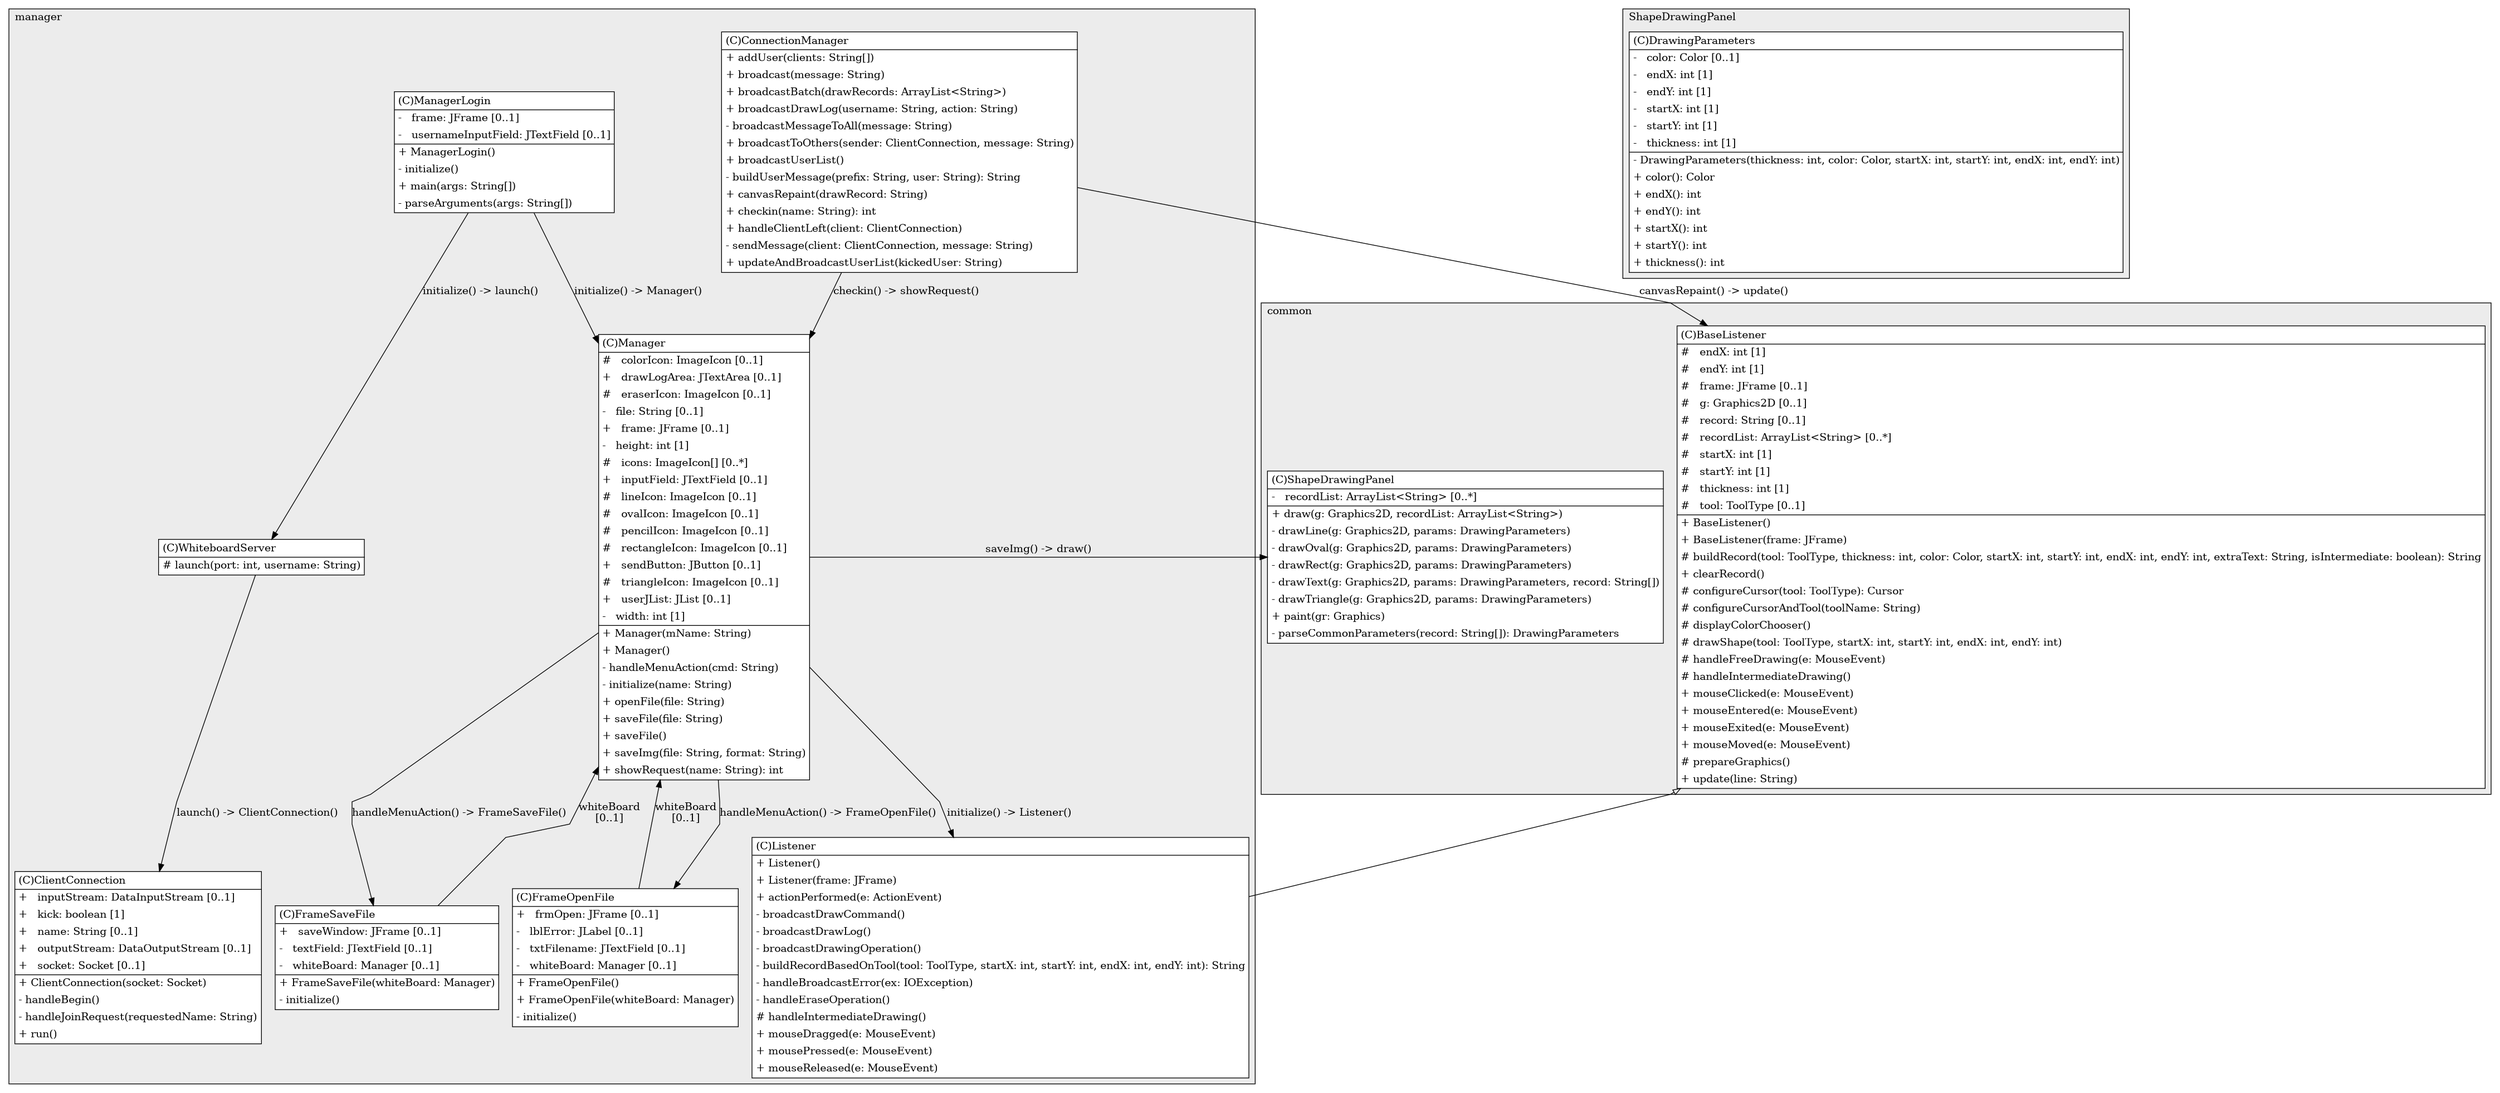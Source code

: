 @startuml

/' diagram meta data start
config=StructureConfiguration;
{
  "projectClassification": {
    "searchMode": "OpenProject", // OpenProject, AllProjects
    "includedProjects": "",
    "pathEndKeywords": "*.impl",
    "isClientPath": "",
    "isClientName": "",
    "isTestPath": "",
    "isTestName": "",
    "isMappingPath": "",
    "isMappingName": "",
    "isDataAccessPath": "",
    "isDataAccessName": "",
    "isDataStructurePath": "",
    "isDataStructureName": "",
    "isInterfaceStructuresPath": "",
    "isInterfaceStructuresName": "",
    "isEntryPointPath": "",
    "isEntryPointName": "",
    "treatFinalFieldsAsMandatory": false
  },
  "graphRestriction": {
    "classPackageExcludeFilter": "",
    "classPackageIncludeFilter": "",
    "classNameExcludeFilter": "",
    "classNameIncludeFilter": "",
    "methodNameExcludeFilter": "",
    "methodNameIncludeFilter": "",
    "removeByInheritance": "", // inheritance/annotation based filtering is done in a second step
    "removeByAnnotation": "",
    "removeByClassPackage": "", // cleanup the graph after inheritance/annotation based filtering is done
    "removeByClassName": "",
    "cutMappings": false,
    "cutEnum": true,
    "cutTests": true,
    "cutClient": false,
    "cutDataAccess": false,
    "cutInterfaceStructures": false,
    "cutDataStructures": false,
    "cutGetterAndSetter": true,
    "cutConstructors": false
  },
  "graphTraversal": {
    "forwardDepth": 300,
    "backwardDepth": 300,
    "classPackageExcludeFilter": "",
    "classPackageIncludeFilter": "",
    "classNameExcludeFilter": "",
    "classNameIncludeFilter": "",
    "methodNameExcludeFilter": "",
    "methodNameIncludeFilter": "",
    "hideMappings": false,
    "hideDataStructures": false,
    "hidePrivateMethods": true,
    "hideInterfaceCalls": true, // indirection: implementation -> interface (is hidden) -> implementation
    "onlyShowApplicationEntryPoints": false, // root node is included
    "useMethodCallsForStructureDiagram": "BothDirections" // ForwardOnly, BothDirections, No
  },
  "details": {
    "aggregation": "GroupByClass", // ByClass, GroupByClass, None
    "showClassGenericTypes": true,
    "showMethods": true,
    "showMethodParameterNames": true,
    "showMethodParameterTypes": true,
    "showMethodReturnType": true,
    "showPackageLevels": 6,
    "showDetailedClassStructure": true
  },
  "rootClass": "manager.ManagerLogin",
  "extensionCallbackMethod": "" // qualified.class.name#methodName - signature: public static String method(String)
}
diagram meta data end '/



digraph g {
    rankdir="TB"
    splines=polyline
    

'nodes 
subgraph cluster_1354814997 { 
   	label=common
	labeljust=l
	fillcolor="#ececec"
	style=filled
   
   BaseListener1354814997[
	label=<<TABLE BORDER="1" CELLBORDER="0" CELLPADDING="4" CELLSPACING="0">
<TR><TD ALIGN="LEFT" >(C)BaseListener</TD></TR>
<HR/>
<TR><TD ALIGN="LEFT" >#   endX: int [1]</TD></TR>
<TR><TD ALIGN="LEFT" >#   endY: int [1]</TD></TR>
<TR><TD ALIGN="LEFT" >#   frame: JFrame [0..1]</TD></TR>
<TR><TD ALIGN="LEFT" >#   g: Graphics2D [0..1]</TD></TR>
<TR><TD ALIGN="LEFT" >#   record: String [0..1]</TD></TR>
<TR><TD ALIGN="LEFT" >#   recordList: ArrayList&lt;String&gt; [0..*]</TD></TR>
<TR><TD ALIGN="LEFT" >#   startX: int [1]</TD></TR>
<TR><TD ALIGN="LEFT" >#   startY: int [1]</TD></TR>
<TR><TD ALIGN="LEFT" >#   thickness: int [1]</TD></TR>
<TR><TD ALIGN="LEFT" >#   tool: ToolType [0..1]</TD></TR>
<HR/>
<TR><TD ALIGN="LEFT" >+ BaseListener()</TD></TR>
<TR><TD ALIGN="LEFT" >+ BaseListener(frame: JFrame)</TD></TR>
<TR><TD ALIGN="LEFT" ># buildRecord(tool: ToolType, thickness: int, color: Color, startX: int, startY: int, endX: int, endY: int, extraText: String, isIntermediate: boolean): String</TD></TR>
<TR><TD ALIGN="LEFT" >+ clearRecord()</TD></TR>
<TR><TD ALIGN="LEFT" ># configureCursor(tool: ToolType): Cursor</TD></TR>
<TR><TD ALIGN="LEFT" ># configureCursorAndTool(toolName: String)</TD></TR>
<TR><TD ALIGN="LEFT" ># displayColorChooser()</TD></TR>
<TR><TD ALIGN="LEFT" ># drawShape(tool: ToolType, startX: int, startY: int, endX: int, endY: int)</TD></TR>
<TR><TD ALIGN="LEFT" ># handleFreeDrawing(e: MouseEvent)</TD></TR>
<TR><TD ALIGN="LEFT" ># handleIntermediateDrawing()</TD></TR>
<TR><TD ALIGN="LEFT" >+ mouseClicked(e: MouseEvent)</TD></TR>
<TR><TD ALIGN="LEFT" >+ mouseEntered(e: MouseEvent)</TD></TR>
<TR><TD ALIGN="LEFT" >+ mouseExited(e: MouseEvent)</TD></TR>
<TR><TD ALIGN="LEFT" >+ mouseMoved(e: MouseEvent)</TD></TR>
<TR><TD ALIGN="LEFT" ># prepareGraphics()</TD></TR>
<TR><TD ALIGN="LEFT" >+ update(line: String)</TD></TR>
</TABLE>>
	style=filled
	margin=0
	shape=plaintext
	fillcolor="#FFFFFF"
];

ShapeDrawingPanel1354814997[
	label=<<TABLE BORDER="1" CELLBORDER="0" CELLPADDING="4" CELLSPACING="0">
<TR><TD ALIGN="LEFT" >(C)ShapeDrawingPanel</TD></TR>
<HR/>
<TR><TD ALIGN="LEFT" >-   recordList: ArrayList&lt;String&gt; [0..*]</TD></TR>
<HR/>
<TR><TD ALIGN="LEFT" >+ draw(g: Graphics2D, recordList: ArrayList&lt;String&gt;)</TD></TR>
<TR><TD ALIGN="LEFT" >- drawLine(g: Graphics2D, params: DrawingParameters)</TD></TR>
<TR><TD ALIGN="LEFT" >- drawOval(g: Graphics2D, params: DrawingParameters)</TD></TR>
<TR><TD ALIGN="LEFT" >- drawRect(g: Graphics2D, params: DrawingParameters)</TD></TR>
<TR><TD ALIGN="LEFT" >- drawText(g: Graphics2D, params: DrawingParameters, record: String[])</TD></TR>
<TR><TD ALIGN="LEFT" >- drawTriangle(g: Graphics2D, params: DrawingParameters)</TD></TR>
<TR><TD ALIGN="LEFT" >+ paint(gr: Graphics)</TD></TR>
<TR><TD ALIGN="LEFT" >- parseCommonParameters(record: String[]): DrawingParameters</TD></TR>
</TABLE>>
	style=filled
	margin=0
	shape=plaintext
	fillcolor="#FFFFFF"
];
} 

subgraph cluster_1602338137 { 
   	label=ShapeDrawingPanel
	labeljust=l
	fillcolor="#ececec"
	style=filled
   
   DrawingParameters88312164[
	label=<<TABLE BORDER="1" CELLBORDER="0" CELLPADDING="4" CELLSPACING="0">
<TR><TD ALIGN="LEFT" >(C)DrawingParameters</TD></TR>
<HR/>
<TR><TD ALIGN="LEFT" >-   color: Color [0..1]</TD></TR>
<TR><TD ALIGN="LEFT" >-   endX: int [1]</TD></TR>
<TR><TD ALIGN="LEFT" >-   endY: int [1]</TD></TR>
<TR><TD ALIGN="LEFT" >-   startX: int [1]</TD></TR>
<TR><TD ALIGN="LEFT" >-   startY: int [1]</TD></TR>
<TR><TD ALIGN="LEFT" >-   thickness: int [1]</TD></TR>
<HR/>
<TR><TD ALIGN="LEFT" >- DrawingParameters(thickness: int, color: Color, startX: int, startY: int, endX: int, endY: int)</TD></TR>
<TR><TD ALIGN="LEFT" >+ color(): Color</TD></TR>
<TR><TD ALIGN="LEFT" >+ endX(): int</TD></TR>
<TR><TD ALIGN="LEFT" >+ endY(): int</TD></TR>
<TR><TD ALIGN="LEFT" >+ startX(): int</TD></TR>
<TR><TD ALIGN="LEFT" >+ startY(): int</TD></TR>
<TR><TD ALIGN="LEFT" >+ thickness(): int</TD></TR>
</TABLE>>
	style=filled
	margin=0
	shape=plaintext
	fillcolor="#FFFFFF"
];
} 

subgraph cluster_835260333 { 
   	label=manager
	labeljust=l
	fillcolor="#ececec"
	style=filled
   
   ClientConnection835260333[
	label=<<TABLE BORDER="1" CELLBORDER="0" CELLPADDING="4" CELLSPACING="0">
<TR><TD ALIGN="LEFT" >(C)ClientConnection</TD></TR>
<HR/>
<TR><TD ALIGN="LEFT" >+   inputStream: DataInputStream [0..1]</TD></TR>
<TR><TD ALIGN="LEFT" >+   kick: boolean [1]</TD></TR>
<TR><TD ALIGN="LEFT" >+   name: String [0..1]</TD></TR>
<TR><TD ALIGN="LEFT" >+   outputStream: DataOutputStream [0..1]</TD></TR>
<TR><TD ALIGN="LEFT" >+   socket: Socket [0..1]</TD></TR>
<HR/>
<TR><TD ALIGN="LEFT" >+ ClientConnection(socket: Socket)</TD></TR>
<TR><TD ALIGN="LEFT" >- handleBegin()</TD></TR>
<TR><TD ALIGN="LEFT" >- handleJoinRequest(requestedName: String)</TD></TR>
<TR><TD ALIGN="LEFT" >+ run()</TD></TR>
</TABLE>>
	style=filled
	margin=0
	shape=plaintext
	fillcolor="#FFFFFF"
];

ConnectionManager835260333[
	label=<<TABLE BORDER="1" CELLBORDER="0" CELLPADDING="4" CELLSPACING="0">
<TR><TD ALIGN="LEFT" >(C)ConnectionManager</TD></TR>
<HR/>
<TR><TD ALIGN="LEFT" >+ addUser(clients: String[])</TD></TR>
<TR><TD ALIGN="LEFT" >+ broadcast(message: String)</TD></TR>
<TR><TD ALIGN="LEFT" >+ broadcastBatch(drawRecords: ArrayList&lt;String&gt;)</TD></TR>
<TR><TD ALIGN="LEFT" >+ broadcastDrawLog(username: String, action: String)</TD></TR>
<TR><TD ALIGN="LEFT" >- broadcastMessageToAll(message: String)</TD></TR>
<TR><TD ALIGN="LEFT" >+ broadcastToOthers(sender: ClientConnection, message: String)</TD></TR>
<TR><TD ALIGN="LEFT" >+ broadcastUserList()</TD></TR>
<TR><TD ALIGN="LEFT" >- buildUserMessage(prefix: String, user: String): String</TD></TR>
<TR><TD ALIGN="LEFT" >+ canvasRepaint(drawRecord: String)</TD></TR>
<TR><TD ALIGN="LEFT" >+ checkin(name: String): int</TD></TR>
<TR><TD ALIGN="LEFT" >+ handleClientLeft(client: ClientConnection)</TD></TR>
<TR><TD ALIGN="LEFT" >- sendMessage(client: ClientConnection, message: String)</TD></TR>
<TR><TD ALIGN="LEFT" >+ updateAndBroadcastUserList(kickedUser: String)</TD></TR>
</TABLE>>
	style=filled
	margin=0
	shape=plaintext
	fillcolor="#FFFFFF"
];

FrameOpenFile835260333[
	label=<<TABLE BORDER="1" CELLBORDER="0" CELLPADDING="4" CELLSPACING="0">
<TR><TD ALIGN="LEFT" >(C)FrameOpenFile</TD></TR>
<HR/>
<TR><TD ALIGN="LEFT" >+   frmOpen: JFrame [0..1]</TD></TR>
<TR><TD ALIGN="LEFT" >-   lblError: JLabel [0..1]</TD></TR>
<TR><TD ALIGN="LEFT" >-   txtFilename: JTextField [0..1]</TD></TR>
<TR><TD ALIGN="LEFT" >-   whiteBoard: Manager [0..1]</TD></TR>
<HR/>
<TR><TD ALIGN="LEFT" >+ FrameOpenFile()</TD></TR>
<TR><TD ALIGN="LEFT" >+ FrameOpenFile(whiteBoard: Manager)</TD></TR>
<TR><TD ALIGN="LEFT" >- initialize()</TD></TR>
</TABLE>>
	style=filled
	margin=0
	shape=plaintext
	fillcolor="#FFFFFF"
];

FrameSaveFile835260333[
	label=<<TABLE BORDER="1" CELLBORDER="0" CELLPADDING="4" CELLSPACING="0">
<TR><TD ALIGN="LEFT" >(C)FrameSaveFile</TD></TR>
<HR/>
<TR><TD ALIGN="LEFT" >+   saveWindow: JFrame [0..1]</TD></TR>
<TR><TD ALIGN="LEFT" >-   textField: JTextField [0..1]</TD></TR>
<TR><TD ALIGN="LEFT" >-   whiteBoard: Manager [0..1]</TD></TR>
<HR/>
<TR><TD ALIGN="LEFT" >+ FrameSaveFile(whiteBoard: Manager)</TD></TR>
<TR><TD ALIGN="LEFT" >- initialize()</TD></TR>
</TABLE>>
	style=filled
	margin=0
	shape=plaintext
	fillcolor="#FFFFFF"
];

Listener835260333[
	label=<<TABLE BORDER="1" CELLBORDER="0" CELLPADDING="4" CELLSPACING="0">
<TR><TD ALIGN="LEFT" >(C)Listener</TD></TR>
<HR/>
<TR><TD ALIGN="LEFT" >+ Listener()</TD></TR>
<TR><TD ALIGN="LEFT" >+ Listener(frame: JFrame)</TD></TR>
<TR><TD ALIGN="LEFT" >+ actionPerformed(e: ActionEvent)</TD></TR>
<TR><TD ALIGN="LEFT" >- broadcastDrawCommand()</TD></TR>
<TR><TD ALIGN="LEFT" >- broadcastDrawLog()</TD></TR>
<TR><TD ALIGN="LEFT" >- broadcastDrawingOperation()</TD></TR>
<TR><TD ALIGN="LEFT" >- buildRecordBasedOnTool(tool: ToolType, startX: int, startY: int, endX: int, endY: int): String</TD></TR>
<TR><TD ALIGN="LEFT" >- handleBroadcastError(ex: IOException)</TD></TR>
<TR><TD ALIGN="LEFT" >- handleEraseOperation()</TD></TR>
<TR><TD ALIGN="LEFT" ># handleIntermediateDrawing()</TD></TR>
<TR><TD ALIGN="LEFT" >+ mouseDragged(e: MouseEvent)</TD></TR>
<TR><TD ALIGN="LEFT" >+ mousePressed(e: MouseEvent)</TD></TR>
<TR><TD ALIGN="LEFT" >+ mouseReleased(e: MouseEvent)</TD></TR>
</TABLE>>
	style=filled
	margin=0
	shape=plaintext
	fillcolor="#FFFFFF"
];

Manager835260333[
	label=<<TABLE BORDER="1" CELLBORDER="0" CELLPADDING="4" CELLSPACING="0">
<TR><TD ALIGN="LEFT" >(C)Manager</TD></TR>
<HR/>
<TR><TD ALIGN="LEFT" >#   colorIcon: ImageIcon [0..1]</TD></TR>
<TR><TD ALIGN="LEFT" >+   drawLogArea: JTextArea [0..1]</TD></TR>
<TR><TD ALIGN="LEFT" >#   eraserIcon: ImageIcon [0..1]</TD></TR>
<TR><TD ALIGN="LEFT" >-   file: String [0..1]</TD></TR>
<TR><TD ALIGN="LEFT" >+   frame: JFrame [0..1]</TD></TR>
<TR><TD ALIGN="LEFT" >-   height: int [1]</TD></TR>
<TR><TD ALIGN="LEFT" >#   icons: ImageIcon[] [0..*]</TD></TR>
<TR><TD ALIGN="LEFT" >+   inputField: JTextField [0..1]</TD></TR>
<TR><TD ALIGN="LEFT" >#   lineIcon: ImageIcon [0..1]</TD></TR>
<TR><TD ALIGN="LEFT" >#   ovalIcon: ImageIcon [0..1]</TD></TR>
<TR><TD ALIGN="LEFT" >#   pencilIcon: ImageIcon [0..1]</TD></TR>
<TR><TD ALIGN="LEFT" >#   rectangleIcon: ImageIcon [0..1]</TD></TR>
<TR><TD ALIGN="LEFT" >+   sendButton: JButton [0..1]</TD></TR>
<TR><TD ALIGN="LEFT" >#   triangleIcon: ImageIcon [0..1]</TD></TR>
<TR><TD ALIGN="LEFT" >+   userJList: JList [0..1]</TD></TR>
<TR><TD ALIGN="LEFT" >-   width: int [1]</TD></TR>
<HR/>
<TR><TD ALIGN="LEFT" >+ Manager(mName: String)</TD></TR>
<TR><TD ALIGN="LEFT" >+ Manager()</TD></TR>
<TR><TD ALIGN="LEFT" >- handleMenuAction(cmd: String)</TD></TR>
<TR><TD ALIGN="LEFT" >- initialize(name: String)</TD></TR>
<TR><TD ALIGN="LEFT" >+ openFile(file: String)</TD></TR>
<TR><TD ALIGN="LEFT" >+ saveFile(file: String)</TD></TR>
<TR><TD ALIGN="LEFT" >+ saveFile()</TD></TR>
<TR><TD ALIGN="LEFT" >+ saveImg(file: String, format: String)</TD></TR>
<TR><TD ALIGN="LEFT" >+ showRequest(name: String): int</TD></TR>
</TABLE>>
	style=filled
	margin=0
	shape=plaintext
	fillcolor="#FFFFFF"
];

ManagerLogin835260333[
	label=<<TABLE BORDER="1" CELLBORDER="0" CELLPADDING="4" CELLSPACING="0">
<TR><TD ALIGN="LEFT" >(C)ManagerLogin</TD></TR>
<HR/>
<TR><TD ALIGN="LEFT" >-   frame: JFrame [0..1]</TD></TR>
<TR><TD ALIGN="LEFT" >-   usernameInputField: JTextField [0..1]</TD></TR>
<HR/>
<TR><TD ALIGN="LEFT" >+ ManagerLogin()</TD></TR>
<TR><TD ALIGN="LEFT" >- initialize()</TD></TR>
<TR><TD ALIGN="LEFT" >+ main(args: String[])</TD></TR>
<TR><TD ALIGN="LEFT" >- parseArguments(args: String[])</TD></TR>
</TABLE>>
	style=filled
	margin=0
	shape=plaintext
	fillcolor="#FFFFFF"
];

WhiteboardServer835260333[
	label=<<TABLE BORDER="1" CELLBORDER="0" CELLPADDING="4" CELLSPACING="0">
<TR><TD ALIGN="LEFT" >(C)WhiteboardServer</TD></TR>
<HR/>
<TR><TD ALIGN="LEFT" ># launch(port: int, username: String)</TD></TR>
</TABLE>>
	style=filled
	margin=0
	shape=plaintext
	fillcolor="#FFFFFF"
];
} 

'edges    
BaseListener1354814997 -> Listener835260333[arrowhead=none, arrowtail=empty, dir=both];
ConnectionManager835260333 -> BaseListener1354814997[label="canvasRepaint() -> update()"];
ConnectionManager835260333 -> Manager835260333[label="checkin() -> showRequest()"];
FrameOpenFile835260333 -> Manager835260333[label="whiteBoard
[0..1]"];
FrameSaveFile835260333 -> Manager835260333[label="whiteBoard
[0..1]"];
Manager835260333 -> FrameOpenFile835260333[label="handleMenuAction() -> FrameOpenFile()"];
Manager835260333 -> FrameSaveFile835260333[label="handleMenuAction() -> FrameSaveFile()"];
Manager835260333 -> Listener835260333[label="initialize() -> Listener()"];
Manager835260333 -> ShapeDrawingPanel1354814997[label="saveImg() -> draw()"];
ManagerLogin835260333 -> Manager835260333[label="initialize() -> Manager()"];
ManagerLogin835260333 -> WhiteboardServer835260333[label="initialize() -> launch()"];
WhiteboardServer835260333 -> ClientConnection835260333[label="launch() -> ClientConnection()"];
    
}
@enduml